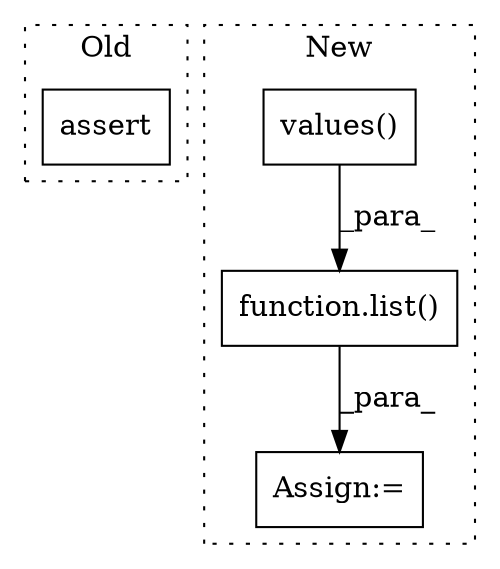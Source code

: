 digraph G {
subgraph cluster0 {
1 [label="assert" a="65" s="3257" l="7" shape="box"];
label = "Old";
style="dotted";
}
subgraph cluster1 {
2 [label="values()" a="75" s="5402" l="11" shape="box"];
3 [label="Assign:=" a="68" s="5394" l="3" shape="box"];
4 [label="function.list()" a="75" s="5397,5413" l="5,1" shape="box"];
label = "New";
style="dotted";
}
2 -> 4 [label="_para_"];
4 -> 3 [label="_para_"];
}